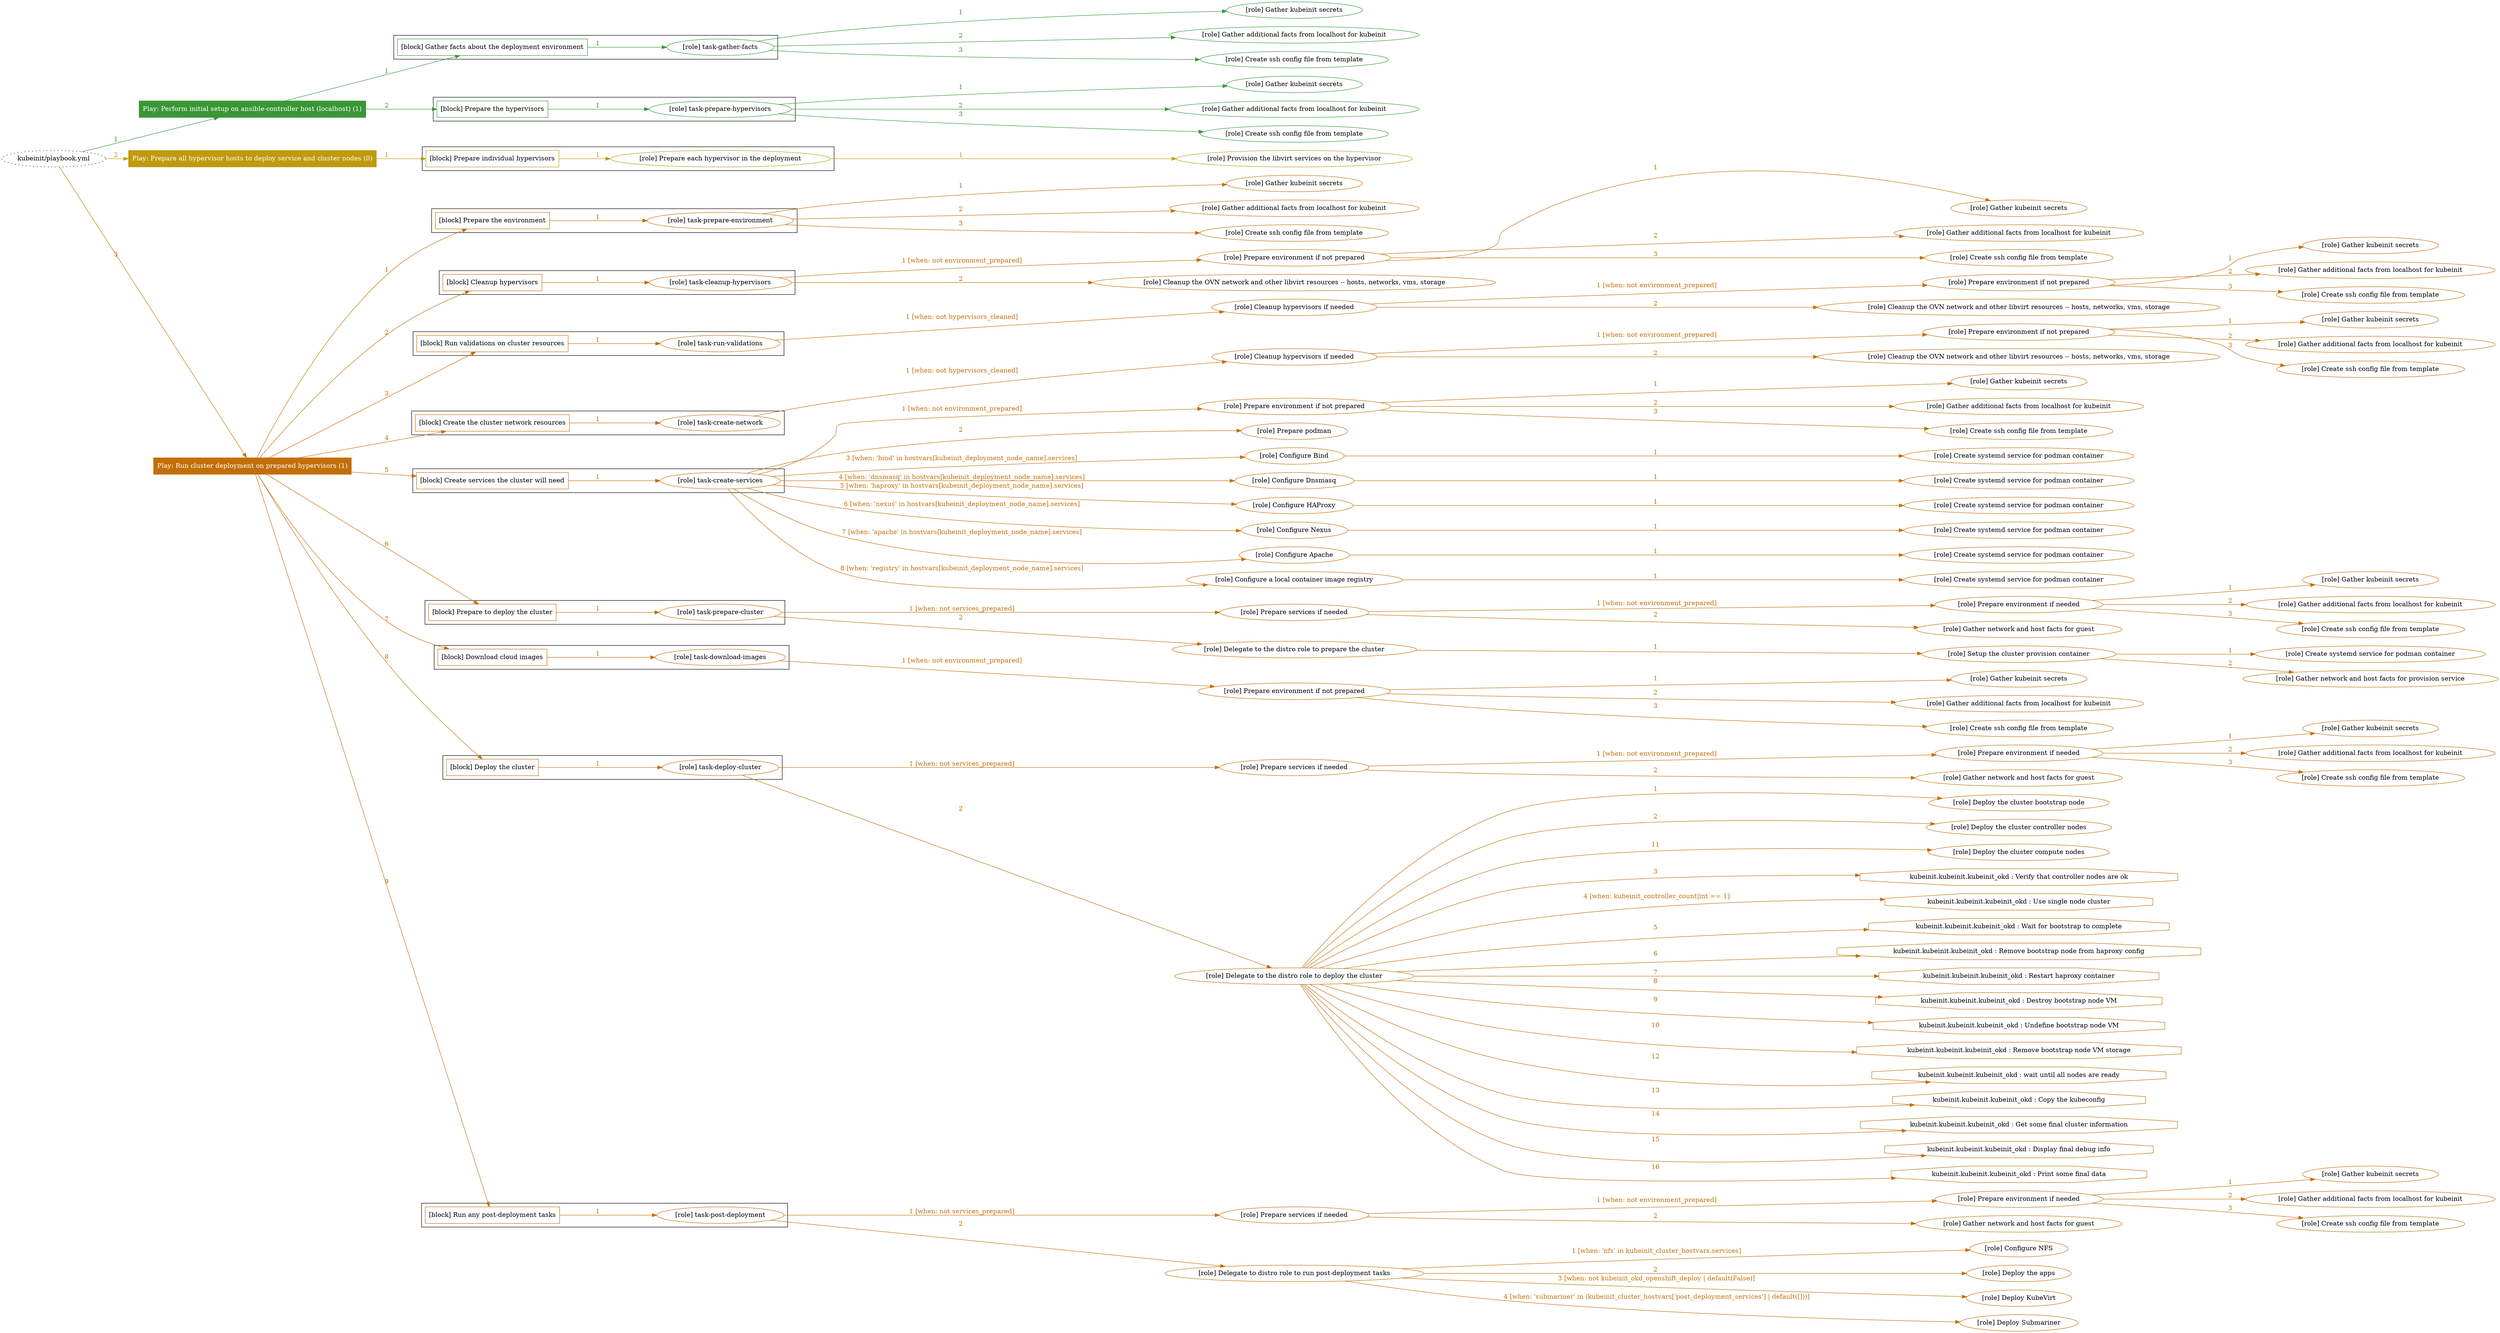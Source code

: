 digraph {
	graph [concentrate=true ordering=in rankdir=LR ratio=fill]
	edge [esep=5 sep=10]
	"kubeinit/playbook.yml" [id=root_node style=dotted]
	play_154b5331 [label="Play: Perform initial setup on ansible-controller host (localhost) (1)" color="#399735" fontcolor="#ffffff" id=play_154b5331 shape=box style=filled tooltip=localhost]
	"kubeinit/playbook.yml" -> play_154b5331 [label="1 " color="#399735" fontcolor="#399735" id=edge_661251f1 labeltooltip="1 " tooltip="1 "]
	subgraph "Gather kubeinit secrets" {
		role_9f064bcd [label="[role] Gather kubeinit secrets" color="#399735" id=role_9f064bcd tooltip="Gather kubeinit secrets"]
	}
	subgraph "Gather additional facts from localhost for kubeinit" {
		role_58bcc394 [label="[role] Gather additional facts from localhost for kubeinit" color="#399735" id=role_58bcc394 tooltip="Gather additional facts from localhost for kubeinit"]
	}
	subgraph "Create ssh config file from template" {
		role_d3aae41d [label="[role] Create ssh config file from template" color="#399735" id=role_d3aae41d tooltip="Create ssh config file from template"]
	}
	subgraph "task-gather-facts" {
		role_6727c34b [label="[role] task-gather-facts" color="#399735" id=role_6727c34b tooltip="task-gather-facts"]
		role_6727c34b -> role_9f064bcd [label="1 " color="#399735" fontcolor="#399735" id=edge_c4eecb98 labeltooltip="1 " tooltip="1 "]
		role_6727c34b -> role_58bcc394 [label="2 " color="#399735" fontcolor="#399735" id=edge_84a6e81a labeltooltip="2 " tooltip="2 "]
		role_6727c34b -> role_d3aae41d [label="3 " color="#399735" fontcolor="#399735" id=edge_2bb5e2e3 labeltooltip="3 " tooltip="3 "]
	}
	subgraph "Gather kubeinit secrets" {
		role_b484e08b [label="[role] Gather kubeinit secrets" color="#399735" id=role_b484e08b tooltip="Gather kubeinit secrets"]
	}
	subgraph "Gather additional facts from localhost for kubeinit" {
		role_e747de1f [label="[role] Gather additional facts from localhost for kubeinit" color="#399735" id=role_e747de1f tooltip="Gather additional facts from localhost for kubeinit"]
	}
	subgraph "Create ssh config file from template" {
		role_7534e1ee [label="[role] Create ssh config file from template" color="#399735" id=role_7534e1ee tooltip="Create ssh config file from template"]
	}
	subgraph "task-prepare-hypervisors" {
		role_6ac4c4c7 [label="[role] task-prepare-hypervisors" color="#399735" id=role_6ac4c4c7 tooltip="task-prepare-hypervisors"]
		role_6ac4c4c7 -> role_b484e08b [label="1 " color="#399735" fontcolor="#399735" id=edge_2c793683 labeltooltip="1 " tooltip="1 "]
		role_6ac4c4c7 -> role_e747de1f [label="2 " color="#399735" fontcolor="#399735" id=edge_08be9bc0 labeltooltip="2 " tooltip="2 "]
		role_6ac4c4c7 -> role_7534e1ee [label="3 " color="#399735" fontcolor="#399735" id=edge_5c837218 labeltooltip="3 " tooltip="3 "]
	}
	subgraph "Play: Perform initial setup on ansible-controller host (localhost) (1)" {
		play_154b5331 -> block_9b6f4ca0 [label=1 color="#399735" fontcolor="#399735" id=edge_6aed1202 labeltooltip=1 tooltip=1]
		subgraph cluster_block_9b6f4ca0 {
			block_9b6f4ca0 [label="[block] Gather facts about the deployment environment" color="#399735" id=block_9b6f4ca0 labeltooltip="Gather facts about the deployment environment" shape=box tooltip="Gather facts about the deployment environment"]
			block_9b6f4ca0 -> role_6727c34b [label="1 " color="#399735" fontcolor="#399735" id=edge_a382902b labeltooltip="1 " tooltip="1 "]
		}
		play_154b5331 -> block_af7fcb35 [label=2 color="#399735" fontcolor="#399735" id=edge_01e58305 labeltooltip=2 tooltip=2]
		subgraph cluster_block_af7fcb35 {
			block_af7fcb35 [label="[block] Prepare the hypervisors" color="#399735" id=block_af7fcb35 labeltooltip="Prepare the hypervisors" shape=box tooltip="Prepare the hypervisors"]
			block_af7fcb35 -> role_6ac4c4c7 [label="1 " color="#399735" fontcolor="#399735" id=edge_07ee4740 labeltooltip="1 " tooltip="1 "]
		}
	}
	play_0673fdc6 [label="Play: Prepare all hypervisor hosts to deploy service and cluster nodes (0)" color="#be9a0e" fontcolor="#ffffff" id=play_0673fdc6 shape=box style=filled tooltip="Play: Prepare all hypervisor hosts to deploy service and cluster nodes (0)"]
	"kubeinit/playbook.yml" -> play_0673fdc6 [label="2 " color="#be9a0e" fontcolor="#be9a0e" id=edge_3628193f labeltooltip="2 " tooltip="2 "]
	subgraph "Provision the libvirt services on the hypervisor" {
		role_8985b171 [label="[role] Provision the libvirt services on the hypervisor" color="#be9a0e" id=role_8985b171 tooltip="Provision the libvirt services on the hypervisor"]
	}
	subgraph "Prepare each hypervisor in the deployment" {
		role_9fefa249 [label="[role] Prepare each hypervisor in the deployment" color="#be9a0e" id=role_9fefa249 tooltip="Prepare each hypervisor in the deployment"]
		role_9fefa249 -> role_8985b171 [label="1 " color="#be9a0e" fontcolor="#be9a0e" id=edge_a5e0ee9a labeltooltip="1 " tooltip="1 "]
	}
	subgraph "Play: Prepare all hypervisor hosts to deploy service and cluster nodes (0)" {
		play_0673fdc6 -> block_5e7a3d06 [label=1 color="#be9a0e" fontcolor="#be9a0e" id=edge_0191508f labeltooltip=1 tooltip=1]
		subgraph cluster_block_5e7a3d06 {
			block_5e7a3d06 [label="[block] Prepare individual hypervisors" color="#be9a0e" id=block_5e7a3d06 labeltooltip="Prepare individual hypervisors" shape=box tooltip="Prepare individual hypervisors"]
			block_5e7a3d06 -> role_9fefa249 [label="1 " color="#be9a0e" fontcolor="#be9a0e" id=edge_23dcc692 labeltooltip="1 " tooltip="1 "]
		}
	}
	play_c9c2cadf [label="Play: Run cluster deployment on prepared hypervisors (1)" color="#c36f09" fontcolor="#ffffff" id=play_c9c2cadf shape=box style=filled tooltip=localhost]
	"kubeinit/playbook.yml" -> play_c9c2cadf [label="3 " color="#c36f09" fontcolor="#c36f09" id=edge_646260c4 labeltooltip="3 " tooltip="3 "]
	subgraph "Gather kubeinit secrets" {
		role_c58cdc47 [label="[role] Gather kubeinit secrets" color="#c36f09" id=role_c58cdc47 tooltip="Gather kubeinit secrets"]
	}
	subgraph "Gather additional facts from localhost for kubeinit" {
		role_0c4a17f5 [label="[role] Gather additional facts from localhost for kubeinit" color="#c36f09" id=role_0c4a17f5 tooltip="Gather additional facts from localhost for kubeinit"]
	}
	subgraph "Create ssh config file from template" {
		role_d04029a3 [label="[role] Create ssh config file from template" color="#c36f09" id=role_d04029a3 tooltip="Create ssh config file from template"]
	}
	subgraph "task-prepare-environment" {
		role_839c0376 [label="[role] task-prepare-environment" color="#c36f09" id=role_839c0376 tooltip="task-prepare-environment"]
		role_839c0376 -> role_c58cdc47 [label="1 " color="#c36f09" fontcolor="#c36f09" id=edge_69e2c0d9 labeltooltip="1 " tooltip="1 "]
		role_839c0376 -> role_0c4a17f5 [label="2 " color="#c36f09" fontcolor="#c36f09" id=edge_a38e78c7 labeltooltip="2 " tooltip="2 "]
		role_839c0376 -> role_d04029a3 [label="3 " color="#c36f09" fontcolor="#c36f09" id=edge_bf438c60 labeltooltip="3 " tooltip="3 "]
	}
	subgraph "Gather kubeinit secrets" {
		role_a73ccfe2 [label="[role] Gather kubeinit secrets" color="#c36f09" id=role_a73ccfe2 tooltip="Gather kubeinit secrets"]
	}
	subgraph "Gather additional facts from localhost for kubeinit" {
		role_71ac32da [label="[role] Gather additional facts from localhost for kubeinit" color="#c36f09" id=role_71ac32da tooltip="Gather additional facts from localhost for kubeinit"]
	}
	subgraph "Create ssh config file from template" {
		role_2d4bb2df [label="[role] Create ssh config file from template" color="#c36f09" id=role_2d4bb2df tooltip="Create ssh config file from template"]
	}
	subgraph "Prepare environment if not prepared" {
		role_9e1e49d4 [label="[role] Prepare environment if not prepared" color="#c36f09" id=role_9e1e49d4 tooltip="Prepare environment if not prepared"]
		role_9e1e49d4 -> role_a73ccfe2 [label="1 " color="#c36f09" fontcolor="#c36f09" id=edge_de618bc9 labeltooltip="1 " tooltip="1 "]
		role_9e1e49d4 -> role_71ac32da [label="2 " color="#c36f09" fontcolor="#c36f09" id=edge_a6511df8 labeltooltip="2 " tooltip="2 "]
		role_9e1e49d4 -> role_2d4bb2df [label="3 " color="#c36f09" fontcolor="#c36f09" id=edge_0f3eaadc labeltooltip="3 " tooltip="3 "]
	}
	subgraph "Cleanup the OVN network and other libvirt resources -- hosts, networks, vms, storage" {
		role_ec225cd4 [label="[role] Cleanup the OVN network and other libvirt resources -- hosts, networks, vms, storage" color="#c36f09" id=role_ec225cd4 tooltip="Cleanup the OVN network and other libvirt resources -- hosts, networks, vms, storage"]
	}
	subgraph "task-cleanup-hypervisors" {
		role_5d3325f4 [label="[role] task-cleanup-hypervisors" color="#c36f09" id=role_5d3325f4 tooltip="task-cleanup-hypervisors"]
		role_5d3325f4 -> role_9e1e49d4 [label="1 [when: not environment_prepared]" color="#c36f09" fontcolor="#c36f09" id=edge_e22a8d95 labeltooltip="1 [when: not environment_prepared]" tooltip="1 [when: not environment_prepared]"]
		role_5d3325f4 -> role_ec225cd4 [label="2 " color="#c36f09" fontcolor="#c36f09" id=edge_86e5f328 labeltooltip="2 " tooltip="2 "]
	}
	subgraph "Gather kubeinit secrets" {
		role_dd97c805 [label="[role] Gather kubeinit secrets" color="#c36f09" id=role_dd97c805 tooltip="Gather kubeinit secrets"]
	}
	subgraph "Gather additional facts from localhost for kubeinit" {
		role_a5a25554 [label="[role] Gather additional facts from localhost for kubeinit" color="#c36f09" id=role_a5a25554 tooltip="Gather additional facts from localhost for kubeinit"]
	}
	subgraph "Create ssh config file from template" {
		role_3e979c0a [label="[role] Create ssh config file from template" color="#c36f09" id=role_3e979c0a tooltip="Create ssh config file from template"]
	}
	subgraph "Prepare environment if not prepared" {
		role_527a567e [label="[role] Prepare environment if not prepared" color="#c36f09" id=role_527a567e tooltip="Prepare environment if not prepared"]
		role_527a567e -> role_dd97c805 [label="1 " color="#c36f09" fontcolor="#c36f09" id=edge_5c86d6f6 labeltooltip="1 " tooltip="1 "]
		role_527a567e -> role_a5a25554 [label="2 " color="#c36f09" fontcolor="#c36f09" id=edge_7e559fc0 labeltooltip="2 " tooltip="2 "]
		role_527a567e -> role_3e979c0a [label="3 " color="#c36f09" fontcolor="#c36f09" id=edge_c18c8c61 labeltooltip="3 " tooltip="3 "]
	}
	subgraph "Cleanup the OVN network and other libvirt resources -- hosts, networks, vms, storage" {
		role_14a508f1 [label="[role] Cleanup the OVN network and other libvirt resources -- hosts, networks, vms, storage" color="#c36f09" id=role_14a508f1 tooltip="Cleanup the OVN network and other libvirt resources -- hosts, networks, vms, storage"]
	}
	subgraph "Cleanup hypervisors if needed" {
		role_79a697b7 [label="[role] Cleanup hypervisors if needed" color="#c36f09" id=role_79a697b7 tooltip="Cleanup hypervisors if needed"]
		role_79a697b7 -> role_527a567e [label="1 [when: not environment_prepared]" color="#c36f09" fontcolor="#c36f09" id=edge_c388bf66 labeltooltip="1 [when: not environment_prepared]" tooltip="1 [when: not environment_prepared]"]
		role_79a697b7 -> role_14a508f1 [label="2 " color="#c36f09" fontcolor="#c36f09" id=edge_1b91391a labeltooltip="2 " tooltip="2 "]
	}
	subgraph "task-run-validations" {
		role_7c688957 [label="[role] task-run-validations" color="#c36f09" id=role_7c688957 tooltip="task-run-validations"]
		role_7c688957 -> role_79a697b7 [label="1 [when: not hypervisors_cleaned]" color="#c36f09" fontcolor="#c36f09" id=edge_eb78dc50 labeltooltip="1 [when: not hypervisors_cleaned]" tooltip="1 [when: not hypervisors_cleaned]"]
	}
	subgraph "Gather kubeinit secrets" {
		role_7b21cd96 [label="[role] Gather kubeinit secrets" color="#c36f09" id=role_7b21cd96 tooltip="Gather kubeinit secrets"]
	}
	subgraph "Gather additional facts from localhost for kubeinit" {
		role_26b9803f [label="[role] Gather additional facts from localhost for kubeinit" color="#c36f09" id=role_26b9803f tooltip="Gather additional facts from localhost for kubeinit"]
	}
	subgraph "Create ssh config file from template" {
		role_0ced895b [label="[role] Create ssh config file from template" color="#c36f09" id=role_0ced895b tooltip="Create ssh config file from template"]
	}
	subgraph "Prepare environment if not prepared" {
		role_c8e711e2 [label="[role] Prepare environment if not prepared" color="#c36f09" id=role_c8e711e2 tooltip="Prepare environment if not prepared"]
		role_c8e711e2 -> role_7b21cd96 [label="1 " color="#c36f09" fontcolor="#c36f09" id=edge_955edb12 labeltooltip="1 " tooltip="1 "]
		role_c8e711e2 -> role_26b9803f [label="2 " color="#c36f09" fontcolor="#c36f09" id=edge_ddda450c labeltooltip="2 " tooltip="2 "]
		role_c8e711e2 -> role_0ced895b [label="3 " color="#c36f09" fontcolor="#c36f09" id=edge_6da18a66 labeltooltip="3 " tooltip="3 "]
	}
	subgraph "Cleanup the OVN network and other libvirt resources -- hosts, networks, vms, storage" {
		role_ef1ffb74 [label="[role] Cleanup the OVN network and other libvirt resources -- hosts, networks, vms, storage" color="#c36f09" id=role_ef1ffb74 tooltip="Cleanup the OVN network and other libvirt resources -- hosts, networks, vms, storage"]
	}
	subgraph "Cleanup hypervisors if needed" {
		role_05e005d4 [label="[role] Cleanup hypervisors if needed" color="#c36f09" id=role_05e005d4 tooltip="Cleanup hypervisors if needed"]
		role_05e005d4 -> role_c8e711e2 [label="1 [when: not environment_prepared]" color="#c36f09" fontcolor="#c36f09" id=edge_899c9a29 labeltooltip="1 [when: not environment_prepared]" tooltip="1 [when: not environment_prepared]"]
		role_05e005d4 -> role_ef1ffb74 [label="2 " color="#c36f09" fontcolor="#c36f09" id=edge_a7599e33 labeltooltip="2 " tooltip="2 "]
	}
	subgraph "task-create-network" {
		role_0760587b [label="[role] task-create-network" color="#c36f09" id=role_0760587b tooltip="task-create-network"]
		role_0760587b -> role_05e005d4 [label="1 [when: not hypervisors_cleaned]" color="#c36f09" fontcolor="#c36f09" id=edge_73e5d5eb labeltooltip="1 [when: not hypervisors_cleaned]" tooltip="1 [when: not hypervisors_cleaned]"]
	}
	subgraph "Gather kubeinit secrets" {
		role_8dfc2df9 [label="[role] Gather kubeinit secrets" color="#c36f09" id=role_8dfc2df9 tooltip="Gather kubeinit secrets"]
	}
	subgraph "Gather additional facts from localhost for kubeinit" {
		role_937875b8 [label="[role] Gather additional facts from localhost for kubeinit" color="#c36f09" id=role_937875b8 tooltip="Gather additional facts from localhost for kubeinit"]
	}
	subgraph "Create ssh config file from template" {
		role_8d7c34bd [label="[role] Create ssh config file from template" color="#c36f09" id=role_8d7c34bd tooltip="Create ssh config file from template"]
	}
	subgraph "Prepare environment if not prepared" {
		role_cbae7bbf [label="[role] Prepare environment if not prepared" color="#c36f09" id=role_cbae7bbf tooltip="Prepare environment if not prepared"]
		role_cbae7bbf -> role_8dfc2df9 [label="1 " color="#c36f09" fontcolor="#c36f09" id=edge_559c33a2 labeltooltip="1 " tooltip="1 "]
		role_cbae7bbf -> role_937875b8 [label="2 " color="#c36f09" fontcolor="#c36f09" id=edge_a262e9e4 labeltooltip="2 " tooltip="2 "]
		role_cbae7bbf -> role_8d7c34bd [label="3 " color="#c36f09" fontcolor="#c36f09" id=edge_caad3cbb labeltooltip="3 " tooltip="3 "]
	}
	subgraph "Prepare podman" {
		role_d543e884 [label="[role] Prepare podman" color="#c36f09" id=role_d543e884 tooltip="Prepare podman"]
	}
	subgraph "Create systemd service for podman container" {
		role_2e687154 [label="[role] Create systemd service for podman container" color="#c36f09" id=role_2e687154 tooltip="Create systemd service for podman container"]
	}
	subgraph "Configure Bind" {
		role_370d62b5 [label="[role] Configure Bind" color="#c36f09" id=role_370d62b5 tooltip="Configure Bind"]
		role_370d62b5 -> role_2e687154 [label="1 " color="#c36f09" fontcolor="#c36f09" id=edge_2b7f5737 labeltooltip="1 " tooltip="1 "]
	}
	subgraph "Create systemd service for podman container" {
		role_36c056cf [label="[role] Create systemd service for podman container" color="#c36f09" id=role_36c056cf tooltip="Create systemd service for podman container"]
	}
	subgraph "Configure Dnsmasq" {
		role_67298310 [label="[role] Configure Dnsmasq" color="#c36f09" id=role_67298310 tooltip="Configure Dnsmasq"]
		role_67298310 -> role_36c056cf [label="1 " color="#c36f09" fontcolor="#c36f09" id=edge_33955ca5 labeltooltip="1 " tooltip="1 "]
	}
	subgraph "Create systemd service for podman container" {
		role_44bea7cd [label="[role] Create systemd service for podman container" color="#c36f09" id=role_44bea7cd tooltip="Create systemd service for podman container"]
	}
	subgraph "Configure HAProxy" {
		role_85bd75a1 [label="[role] Configure HAProxy" color="#c36f09" id=role_85bd75a1 tooltip="Configure HAProxy"]
		role_85bd75a1 -> role_44bea7cd [label="1 " color="#c36f09" fontcolor="#c36f09" id=edge_d3feccbd labeltooltip="1 " tooltip="1 "]
	}
	subgraph "Create systemd service for podman container" {
		role_9a772fad [label="[role] Create systemd service for podman container" color="#c36f09" id=role_9a772fad tooltip="Create systemd service for podman container"]
	}
	subgraph "Configure Nexus" {
		role_ad473e79 [label="[role] Configure Nexus" color="#c36f09" id=role_ad473e79 tooltip="Configure Nexus"]
		role_ad473e79 -> role_9a772fad [label="1 " color="#c36f09" fontcolor="#c36f09" id=edge_b956839b labeltooltip="1 " tooltip="1 "]
	}
	subgraph "Create systemd service for podman container" {
		role_fa1f4f07 [label="[role] Create systemd service for podman container" color="#c36f09" id=role_fa1f4f07 tooltip="Create systemd service for podman container"]
	}
	subgraph "Configure Apache" {
		role_3acba54b [label="[role] Configure Apache" color="#c36f09" id=role_3acba54b tooltip="Configure Apache"]
		role_3acba54b -> role_fa1f4f07 [label="1 " color="#c36f09" fontcolor="#c36f09" id=edge_0cba52bf labeltooltip="1 " tooltip="1 "]
	}
	subgraph "Create systemd service for podman container" {
		role_59856bdb [label="[role] Create systemd service for podman container" color="#c36f09" id=role_59856bdb tooltip="Create systemd service for podman container"]
	}
	subgraph "Configure a local container image registry" {
		role_213885bf [label="[role] Configure a local container image registry" color="#c36f09" id=role_213885bf tooltip="Configure a local container image registry"]
		role_213885bf -> role_59856bdb [label="1 " color="#c36f09" fontcolor="#c36f09" id=edge_26d9ad33 labeltooltip="1 " tooltip="1 "]
	}
	subgraph "task-create-services" {
		role_723302d6 [label="[role] task-create-services" color="#c36f09" id=role_723302d6 tooltip="task-create-services"]
		role_723302d6 -> role_cbae7bbf [label="1 [when: not environment_prepared]" color="#c36f09" fontcolor="#c36f09" id=edge_1ef785ab labeltooltip="1 [when: not environment_prepared]" tooltip="1 [when: not environment_prepared]"]
		role_723302d6 -> role_d543e884 [label="2 " color="#c36f09" fontcolor="#c36f09" id=edge_04515515 labeltooltip="2 " tooltip="2 "]
		role_723302d6 -> role_370d62b5 [label="3 [when: 'bind' in hostvars[kubeinit_deployment_node_name].services]" color="#c36f09" fontcolor="#c36f09" id=edge_45338c60 labeltooltip="3 [when: 'bind' in hostvars[kubeinit_deployment_node_name].services]" tooltip="3 [when: 'bind' in hostvars[kubeinit_deployment_node_name].services]"]
		role_723302d6 -> role_67298310 [label="4 [when: 'dnsmasq' in hostvars[kubeinit_deployment_node_name].services]" color="#c36f09" fontcolor="#c36f09" id=edge_309db3ed labeltooltip="4 [when: 'dnsmasq' in hostvars[kubeinit_deployment_node_name].services]" tooltip="4 [when: 'dnsmasq' in hostvars[kubeinit_deployment_node_name].services]"]
		role_723302d6 -> role_85bd75a1 [label="5 [when: 'haproxy' in hostvars[kubeinit_deployment_node_name].services]" color="#c36f09" fontcolor="#c36f09" id=edge_7ad66bcd labeltooltip="5 [when: 'haproxy' in hostvars[kubeinit_deployment_node_name].services]" tooltip="5 [when: 'haproxy' in hostvars[kubeinit_deployment_node_name].services]"]
		role_723302d6 -> role_ad473e79 [label="6 [when: 'nexus' in hostvars[kubeinit_deployment_node_name].services]" color="#c36f09" fontcolor="#c36f09" id=edge_ab1ac395 labeltooltip="6 [when: 'nexus' in hostvars[kubeinit_deployment_node_name].services]" tooltip="6 [when: 'nexus' in hostvars[kubeinit_deployment_node_name].services]"]
		role_723302d6 -> role_3acba54b [label="7 [when: 'apache' in hostvars[kubeinit_deployment_node_name].services]" color="#c36f09" fontcolor="#c36f09" id=edge_17741eb5 labeltooltip="7 [when: 'apache' in hostvars[kubeinit_deployment_node_name].services]" tooltip="7 [when: 'apache' in hostvars[kubeinit_deployment_node_name].services]"]
		role_723302d6 -> role_213885bf [label="8 [when: 'registry' in hostvars[kubeinit_deployment_node_name].services]" color="#c36f09" fontcolor="#c36f09" id=edge_8e2a15f7 labeltooltip="8 [when: 'registry' in hostvars[kubeinit_deployment_node_name].services]" tooltip="8 [when: 'registry' in hostvars[kubeinit_deployment_node_name].services]"]
	}
	subgraph "Gather kubeinit secrets" {
		role_6950e75b [label="[role] Gather kubeinit secrets" color="#c36f09" id=role_6950e75b tooltip="Gather kubeinit secrets"]
	}
	subgraph "Gather additional facts from localhost for kubeinit" {
		role_949cb952 [label="[role] Gather additional facts from localhost for kubeinit" color="#c36f09" id=role_949cb952 tooltip="Gather additional facts from localhost for kubeinit"]
	}
	subgraph "Create ssh config file from template" {
		role_706544ad [label="[role] Create ssh config file from template" color="#c36f09" id=role_706544ad tooltip="Create ssh config file from template"]
	}
	subgraph "Prepare environment if needed" {
		role_af4db108 [label="[role] Prepare environment if needed" color="#c36f09" id=role_af4db108 tooltip="Prepare environment if needed"]
		role_af4db108 -> role_6950e75b [label="1 " color="#c36f09" fontcolor="#c36f09" id=edge_429c1bb6 labeltooltip="1 " tooltip="1 "]
		role_af4db108 -> role_949cb952 [label="2 " color="#c36f09" fontcolor="#c36f09" id=edge_09b9a788 labeltooltip="2 " tooltip="2 "]
		role_af4db108 -> role_706544ad [label="3 " color="#c36f09" fontcolor="#c36f09" id=edge_32e2ab77 labeltooltip="3 " tooltip="3 "]
	}
	subgraph "Gather network and host facts for guest" {
		role_f86b36a8 [label="[role] Gather network and host facts for guest" color="#c36f09" id=role_f86b36a8 tooltip="Gather network and host facts for guest"]
	}
	subgraph "Prepare services if needed" {
		role_5588ac79 [label="[role] Prepare services if needed" color="#c36f09" id=role_5588ac79 tooltip="Prepare services if needed"]
		role_5588ac79 -> role_af4db108 [label="1 [when: not environment_prepared]" color="#c36f09" fontcolor="#c36f09" id=edge_5946d614 labeltooltip="1 [when: not environment_prepared]" tooltip="1 [when: not environment_prepared]"]
		role_5588ac79 -> role_f86b36a8 [label="2 " color="#c36f09" fontcolor="#c36f09" id=edge_eee8fee3 labeltooltip="2 " tooltip="2 "]
	}
	subgraph "Create systemd service for podman container" {
		role_261f00a8 [label="[role] Create systemd service for podman container" color="#c36f09" id=role_261f00a8 tooltip="Create systemd service for podman container"]
	}
	subgraph "Gather network and host facts for provision service" {
		role_851d1f6e [label="[role] Gather network and host facts for provision service" color="#c36f09" id=role_851d1f6e tooltip="Gather network and host facts for provision service"]
	}
	subgraph "Setup the cluster provision container" {
		role_839515a8 [label="[role] Setup the cluster provision container" color="#c36f09" id=role_839515a8 tooltip="Setup the cluster provision container"]
		role_839515a8 -> role_261f00a8 [label="1 " color="#c36f09" fontcolor="#c36f09" id=edge_0a4f5b7b labeltooltip="1 " tooltip="1 "]
		role_839515a8 -> role_851d1f6e [label="2 " color="#c36f09" fontcolor="#c36f09" id=edge_6b73cfe2 labeltooltip="2 " tooltip="2 "]
	}
	subgraph "Delegate to the distro role to prepare the cluster" {
		role_133308bb [label="[role] Delegate to the distro role to prepare the cluster" color="#c36f09" id=role_133308bb tooltip="Delegate to the distro role to prepare the cluster"]
		role_133308bb -> role_839515a8 [label="1 " color="#c36f09" fontcolor="#c36f09" id=edge_d10e9e9c labeltooltip="1 " tooltip="1 "]
	}
	subgraph "task-prepare-cluster" {
		role_cc4cc3cd [label="[role] task-prepare-cluster" color="#c36f09" id=role_cc4cc3cd tooltip="task-prepare-cluster"]
		role_cc4cc3cd -> role_5588ac79 [label="1 [when: not services_prepared]" color="#c36f09" fontcolor="#c36f09" id=edge_7775b37d labeltooltip="1 [when: not services_prepared]" tooltip="1 [when: not services_prepared]"]
		role_cc4cc3cd -> role_133308bb [label="2 " color="#c36f09" fontcolor="#c36f09" id=edge_d1f903b8 labeltooltip="2 " tooltip="2 "]
	}
	subgraph "Gather kubeinit secrets" {
		role_acb7a780 [label="[role] Gather kubeinit secrets" color="#c36f09" id=role_acb7a780 tooltip="Gather kubeinit secrets"]
	}
	subgraph "Gather additional facts from localhost for kubeinit" {
		role_d275abff [label="[role] Gather additional facts from localhost for kubeinit" color="#c36f09" id=role_d275abff tooltip="Gather additional facts from localhost for kubeinit"]
	}
	subgraph "Create ssh config file from template" {
		role_0f1619f1 [label="[role] Create ssh config file from template" color="#c36f09" id=role_0f1619f1 tooltip="Create ssh config file from template"]
	}
	subgraph "Prepare environment if not prepared" {
		role_1f867a02 [label="[role] Prepare environment if not prepared" color="#c36f09" id=role_1f867a02 tooltip="Prepare environment if not prepared"]
		role_1f867a02 -> role_acb7a780 [label="1 " color="#c36f09" fontcolor="#c36f09" id=edge_722d4cc3 labeltooltip="1 " tooltip="1 "]
		role_1f867a02 -> role_d275abff [label="2 " color="#c36f09" fontcolor="#c36f09" id=edge_5104646b labeltooltip="2 " tooltip="2 "]
		role_1f867a02 -> role_0f1619f1 [label="3 " color="#c36f09" fontcolor="#c36f09" id=edge_5239e454 labeltooltip="3 " tooltip="3 "]
	}
	subgraph "task-download-images" {
		role_bd6a6001 [label="[role] task-download-images" color="#c36f09" id=role_bd6a6001 tooltip="task-download-images"]
		role_bd6a6001 -> role_1f867a02 [label="1 [when: not environment_prepared]" color="#c36f09" fontcolor="#c36f09" id=edge_736e3e28 labeltooltip="1 [when: not environment_prepared]" tooltip="1 [when: not environment_prepared]"]
	}
	subgraph "Gather kubeinit secrets" {
		role_ac7e3c82 [label="[role] Gather kubeinit secrets" color="#c36f09" id=role_ac7e3c82 tooltip="Gather kubeinit secrets"]
	}
	subgraph "Gather additional facts from localhost for kubeinit" {
		role_59f7e052 [label="[role] Gather additional facts from localhost for kubeinit" color="#c36f09" id=role_59f7e052 tooltip="Gather additional facts from localhost for kubeinit"]
	}
	subgraph "Create ssh config file from template" {
		role_fc815bcb [label="[role] Create ssh config file from template" color="#c36f09" id=role_fc815bcb tooltip="Create ssh config file from template"]
	}
	subgraph "Prepare environment if needed" {
		role_83f189e5 [label="[role] Prepare environment if needed" color="#c36f09" id=role_83f189e5 tooltip="Prepare environment if needed"]
		role_83f189e5 -> role_ac7e3c82 [label="1 " color="#c36f09" fontcolor="#c36f09" id=edge_1a983bbf labeltooltip="1 " tooltip="1 "]
		role_83f189e5 -> role_59f7e052 [label="2 " color="#c36f09" fontcolor="#c36f09" id=edge_f07175e1 labeltooltip="2 " tooltip="2 "]
		role_83f189e5 -> role_fc815bcb [label="3 " color="#c36f09" fontcolor="#c36f09" id=edge_fbc1b9c7 labeltooltip="3 " tooltip="3 "]
	}
	subgraph "Gather network and host facts for guest" {
		role_5b748e9b [label="[role] Gather network and host facts for guest" color="#c36f09" id=role_5b748e9b tooltip="Gather network and host facts for guest"]
	}
	subgraph "Prepare services if needed" {
		role_08663cd3 [label="[role] Prepare services if needed" color="#c36f09" id=role_08663cd3 tooltip="Prepare services if needed"]
		role_08663cd3 -> role_83f189e5 [label="1 [when: not environment_prepared]" color="#c36f09" fontcolor="#c36f09" id=edge_34ec7316 labeltooltip="1 [when: not environment_prepared]" tooltip="1 [when: not environment_prepared]"]
		role_08663cd3 -> role_5b748e9b [label="2 " color="#c36f09" fontcolor="#c36f09" id=edge_a08bc255 labeltooltip="2 " tooltip="2 "]
	}
	subgraph "Deploy the cluster bootstrap node" {
		role_1197071a [label="[role] Deploy the cluster bootstrap node" color="#c36f09" id=role_1197071a tooltip="Deploy the cluster bootstrap node"]
	}
	subgraph "Deploy the cluster controller nodes" {
		role_a8060fe4 [label="[role] Deploy the cluster controller nodes" color="#c36f09" id=role_a8060fe4 tooltip="Deploy the cluster controller nodes"]
	}
	subgraph "Deploy the cluster compute nodes" {
		role_4247097e [label="[role] Deploy the cluster compute nodes" color="#c36f09" id=role_4247097e tooltip="Deploy the cluster compute nodes"]
	}
	subgraph "Delegate to the distro role to deploy the cluster" {
		role_d8845a89 [label="[role] Delegate to the distro role to deploy the cluster" color="#c36f09" id=role_d8845a89 tooltip="Delegate to the distro role to deploy the cluster"]
		role_d8845a89 -> role_1197071a [label="1 " color="#c36f09" fontcolor="#c36f09" id=edge_f0693e90 labeltooltip="1 " tooltip="1 "]
		role_d8845a89 -> role_a8060fe4 [label="2 " color="#c36f09" fontcolor="#c36f09" id=edge_0576f26a labeltooltip="2 " tooltip="2 "]
		task_351bc67b [label="kubeinit.kubeinit.kubeinit_okd : Verify that controller nodes are ok" color="#c36f09" id=task_351bc67b shape=octagon tooltip="kubeinit.kubeinit.kubeinit_okd : Verify that controller nodes are ok"]
		role_d8845a89 -> task_351bc67b [label="3 " color="#c36f09" fontcolor="#c36f09" id=edge_a1d97def labeltooltip="3 " tooltip="3 "]
		task_4a2cbafc [label="kubeinit.kubeinit.kubeinit_okd : Use single node cluster" color="#c36f09" id=task_4a2cbafc shape=octagon tooltip="kubeinit.kubeinit.kubeinit_okd : Use single node cluster"]
		role_d8845a89 -> task_4a2cbafc [label="4 [when: kubeinit_controller_count|int == 1]" color="#c36f09" fontcolor="#c36f09" id=edge_c99a0094 labeltooltip="4 [when: kubeinit_controller_count|int == 1]" tooltip="4 [when: kubeinit_controller_count|int == 1]"]
		task_3223962e [label="kubeinit.kubeinit.kubeinit_okd : Wait for bootstrap to complete" color="#c36f09" id=task_3223962e shape=octagon tooltip="kubeinit.kubeinit.kubeinit_okd : Wait for bootstrap to complete"]
		role_d8845a89 -> task_3223962e [label="5 " color="#c36f09" fontcolor="#c36f09" id=edge_f6b51fa4 labeltooltip="5 " tooltip="5 "]
		task_ff8f7955 [label="kubeinit.kubeinit.kubeinit_okd : Remove bootstrap node from haproxy config" color="#c36f09" id=task_ff8f7955 shape=octagon tooltip="kubeinit.kubeinit.kubeinit_okd : Remove bootstrap node from haproxy config"]
		role_d8845a89 -> task_ff8f7955 [label="6 " color="#c36f09" fontcolor="#c36f09" id=edge_6358c139 labeltooltip="6 " tooltip="6 "]
		task_0d370c3f [label="kubeinit.kubeinit.kubeinit_okd : Restart haproxy container" color="#c36f09" id=task_0d370c3f shape=octagon tooltip="kubeinit.kubeinit.kubeinit_okd : Restart haproxy container"]
		role_d8845a89 -> task_0d370c3f [label="7 " color="#c36f09" fontcolor="#c36f09" id=edge_52a4530b labeltooltip="7 " tooltip="7 "]
		task_47478133 [label="kubeinit.kubeinit.kubeinit_okd : Destroy bootstrap node VM" color="#c36f09" id=task_47478133 shape=octagon tooltip="kubeinit.kubeinit.kubeinit_okd : Destroy bootstrap node VM"]
		role_d8845a89 -> task_47478133 [label="8 " color="#c36f09" fontcolor="#c36f09" id=edge_8041951e labeltooltip="8 " tooltip="8 "]
		task_5a78e8e0 [label="kubeinit.kubeinit.kubeinit_okd : Undefine bootstrap node VM" color="#c36f09" id=task_5a78e8e0 shape=octagon tooltip="kubeinit.kubeinit.kubeinit_okd : Undefine bootstrap node VM"]
		role_d8845a89 -> task_5a78e8e0 [label="9 " color="#c36f09" fontcolor="#c36f09" id=edge_66bf4dee labeltooltip="9 " tooltip="9 "]
		task_cf50ee0d [label="kubeinit.kubeinit.kubeinit_okd : Remove bootstrap node VM storage" color="#c36f09" id=task_cf50ee0d shape=octagon tooltip="kubeinit.kubeinit.kubeinit_okd : Remove bootstrap node VM storage"]
		role_d8845a89 -> task_cf50ee0d [label="10 " color="#c36f09" fontcolor="#c36f09" id=edge_a5d5cb73 labeltooltip="10 " tooltip="10 "]
		role_d8845a89 -> role_4247097e [label="11 " color="#c36f09" fontcolor="#c36f09" id=edge_dbfed163 labeltooltip="11 " tooltip="11 "]
		task_b26a6958 [label="kubeinit.kubeinit.kubeinit_okd : wait until all nodes are ready" color="#c36f09" id=task_b26a6958 shape=octagon tooltip="kubeinit.kubeinit.kubeinit_okd : wait until all nodes are ready"]
		role_d8845a89 -> task_b26a6958 [label="12 " color="#c36f09" fontcolor="#c36f09" id=edge_7a0e478d labeltooltip="12 " tooltip="12 "]
		task_c6b6923c [label="kubeinit.kubeinit.kubeinit_okd : Copy the kubeconfig" color="#c36f09" id=task_c6b6923c shape=octagon tooltip="kubeinit.kubeinit.kubeinit_okd : Copy the kubeconfig"]
		role_d8845a89 -> task_c6b6923c [label="13 " color="#c36f09" fontcolor="#c36f09" id=edge_68faa76d labeltooltip="13 " tooltip="13 "]
		task_b5613cee [label="kubeinit.kubeinit.kubeinit_okd : Get some final cluster information" color="#c36f09" id=task_b5613cee shape=octagon tooltip="kubeinit.kubeinit.kubeinit_okd : Get some final cluster information"]
		role_d8845a89 -> task_b5613cee [label="14 " color="#c36f09" fontcolor="#c36f09" id=edge_60026e2a labeltooltip="14 " tooltip="14 "]
		task_a900fa49 [label="kubeinit.kubeinit.kubeinit_okd : Display final debug info" color="#c36f09" id=task_a900fa49 shape=octagon tooltip="kubeinit.kubeinit.kubeinit_okd : Display final debug info"]
		role_d8845a89 -> task_a900fa49 [label="15 " color="#c36f09" fontcolor="#c36f09" id=edge_4d99bc9c labeltooltip="15 " tooltip="15 "]
		task_0403436c [label="kubeinit.kubeinit.kubeinit_okd : Print some final data" color="#c36f09" id=task_0403436c shape=octagon tooltip="kubeinit.kubeinit.kubeinit_okd : Print some final data"]
		role_d8845a89 -> task_0403436c [label="16 " color="#c36f09" fontcolor="#c36f09" id=edge_aaa4cc57 labeltooltip="16 " tooltip="16 "]
	}
	subgraph "task-deploy-cluster" {
		role_79f69d8c [label="[role] task-deploy-cluster" color="#c36f09" id=role_79f69d8c tooltip="task-deploy-cluster"]
		role_79f69d8c -> role_08663cd3 [label="1 [when: not services_prepared]" color="#c36f09" fontcolor="#c36f09" id=edge_f7e792de labeltooltip="1 [when: not services_prepared]" tooltip="1 [when: not services_prepared]"]
		role_79f69d8c -> role_d8845a89 [label="2 " color="#c36f09" fontcolor="#c36f09" id=edge_73b999c2 labeltooltip="2 " tooltip="2 "]
	}
	subgraph "Gather kubeinit secrets" {
		role_a36c0d48 [label="[role] Gather kubeinit secrets" color="#c36f09" id=role_a36c0d48 tooltip="Gather kubeinit secrets"]
	}
	subgraph "Gather additional facts from localhost for kubeinit" {
		role_6ab3ff43 [label="[role] Gather additional facts from localhost for kubeinit" color="#c36f09" id=role_6ab3ff43 tooltip="Gather additional facts from localhost for kubeinit"]
	}
	subgraph "Create ssh config file from template" {
		role_b21e6093 [label="[role] Create ssh config file from template" color="#c36f09" id=role_b21e6093 tooltip="Create ssh config file from template"]
	}
	subgraph "Prepare environment if needed" {
		role_27f50f44 [label="[role] Prepare environment if needed" color="#c36f09" id=role_27f50f44 tooltip="Prepare environment if needed"]
		role_27f50f44 -> role_a36c0d48 [label="1 " color="#c36f09" fontcolor="#c36f09" id=edge_18fce5d5 labeltooltip="1 " tooltip="1 "]
		role_27f50f44 -> role_6ab3ff43 [label="2 " color="#c36f09" fontcolor="#c36f09" id=edge_f2f1325c labeltooltip="2 " tooltip="2 "]
		role_27f50f44 -> role_b21e6093 [label="3 " color="#c36f09" fontcolor="#c36f09" id=edge_ebb33306 labeltooltip="3 " tooltip="3 "]
	}
	subgraph "Gather network and host facts for guest" {
		role_91723e0e [label="[role] Gather network and host facts for guest" color="#c36f09" id=role_91723e0e tooltip="Gather network and host facts for guest"]
	}
	subgraph "Prepare services if needed" {
		role_493a3c22 [label="[role] Prepare services if needed" color="#c36f09" id=role_493a3c22 tooltip="Prepare services if needed"]
		role_493a3c22 -> role_27f50f44 [label="1 [when: not environment_prepared]" color="#c36f09" fontcolor="#c36f09" id=edge_2295126f labeltooltip="1 [when: not environment_prepared]" tooltip="1 [when: not environment_prepared]"]
		role_493a3c22 -> role_91723e0e [label="2 " color="#c36f09" fontcolor="#c36f09" id=edge_4c52dca2 labeltooltip="2 " tooltip="2 "]
	}
	subgraph "Configure NFS" {
		role_ec4d8b22 [label="[role] Configure NFS" color="#c36f09" id=role_ec4d8b22 tooltip="Configure NFS"]
	}
	subgraph "Deploy the apps" {
		role_6cf2985b [label="[role] Deploy the apps" color="#c36f09" id=role_6cf2985b tooltip="Deploy the apps"]
	}
	subgraph "Deploy KubeVirt" {
		role_70b1c20b [label="[role] Deploy KubeVirt" color="#c36f09" id=role_70b1c20b tooltip="Deploy KubeVirt"]
	}
	subgraph "Deploy Submariner" {
		role_dcff52ae [label="[role] Deploy Submariner" color="#c36f09" id=role_dcff52ae tooltip="Deploy Submariner"]
	}
	subgraph "Delegate to distro role to run post-deployment tasks" {
		role_65bae5e9 [label="[role] Delegate to distro role to run post-deployment tasks" color="#c36f09" id=role_65bae5e9 tooltip="Delegate to distro role to run post-deployment tasks"]
		role_65bae5e9 -> role_ec4d8b22 [label="1 [when: 'nfs' in kubeinit_cluster_hostvars.services]" color="#c36f09" fontcolor="#c36f09" id=edge_cb48f73b labeltooltip="1 [when: 'nfs' in kubeinit_cluster_hostvars.services]" tooltip="1 [when: 'nfs' in kubeinit_cluster_hostvars.services]"]
		role_65bae5e9 -> role_6cf2985b [label="2 " color="#c36f09" fontcolor="#c36f09" id=edge_aecee90e labeltooltip="2 " tooltip="2 "]
		role_65bae5e9 -> role_70b1c20b [label="3 [when: not kubeinit_okd_openshift_deploy | default(False)]" color="#c36f09" fontcolor="#c36f09" id=edge_6c4a2f62 labeltooltip="3 [when: not kubeinit_okd_openshift_deploy | default(False)]" tooltip="3 [when: not kubeinit_okd_openshift_deploy | default(False)]"]
		role_65bae5e9 -> role_dcff52ae [label="4 [when: 'submariner' in (kubeinit_cluster_hostvars['post_deployment_services'] | default([]))]" color="#c36f09" fontcolor="#c36f09" id=edge_ae662de6 labeltooltip="4 [when: 'submariner' in (kubeinit_cluster_hostvars['post_deployment_services'] | default([]))]" tooltip="4 [when: 'submariner' in (kubeinit_cluster_hostvars['post_deployment_services'] | default([]))]"]
	}
	subgraph "task-post-deployment" {
		role_25a5a20c [label="[role] task-post-deployment" color="#c36f09" id=role_25a5a20c tooltip="task-post-deployment"]
		role_25a5a20c -> role_493a3c22 [label="1 [when: not services_prepared]" color="#c36f09" fontcolor="#c36f09" id=edge_8da2faad labeltooltip="1 [when: not services_prepared]" tooltip="1 [when: not services_prepared]"]
		role_25a5a20c -> role_65bae5e9 [label="2 " color="#c36f09" fontcolor="#c36f09" id=edge_3f0a805c labeltooltip="2 " tooltip="2 "]
	}
	subgraph "Play: Run cluster deployment on prepared hypervisors (1)" {
		play_c9c2cadf -> block_cc8be580 [label=1 color="#c36f09" fontcolor="#c36f09" id=edge_d2fed425 labeltooltip=1 tooltip=1]
		subgraph cluster_block_cc8be580 {
			block_cc8be580 [label="[block] Prepare the environment" color="#c36f09" id=block_cc8be580 labeltooltip="Prepare the environment" shape=box tooltip="Prepare the environment"]
			block_cc8be580 -> role_839c0376 [label="1 " color="#c36f09" fontcolor="#c36f09" id=edge_18a1171c labeltooltip="1 " tooltip="1 "]
		}
		play_c9c2cadf -> block_2734b07c [label=2 color="#c36f09" fontcolor="#c36f09" id=edge_c6cf5bd5 labeltooltip=2 tooltip=2]
		subgraph cluster_block_2734b07c {
			block_2734b07c [label="[block] Cleanup hypervisors" color="#c36f09" id=block_2734b07c labeltooltip="Cleanup hypervisors" shape=box tooltip="Cleanup hypervisors"]
			block_2734b07c -> role_5d3325f4 [label="1 " color="#c36f09" fontcolor="#c36f09" id=edge_da2794fa labeltooltip="1 " tooltip="1 "]
		}
		play_c9c2cadf -> block_07540f9c [label=3 color="#c36f09" fontcolor="#c36f09" id=edge_38f9e6f7 labeltooltip=3 tooltip=3]
		subgraph cluster_block_07540f9c {
			block_07540f9c [label="[block] Run validations on cluster resources" color="#c36f09" id=block_07540f9c labeltooltip="Run validations on cluster resources" shape=box tooltip="Run validations on cluster resources"]
			block_07540f9c -> role_7c688957 [label="1 " color="#c36f09" fontcolor="#c36f09" id=edge_c56ec618 labeltooltip="1 " tooltip="1 "]
		}
		play_c9c2cadf -> block_ced33971 [label=4 color="#c36f09" fontcolor="#c36f09" id=edge_88154de1 labeltooltip=4 tooltip=4]
		subgraph cluster_block_ced33971 {
			block_ced33971 [label="[block] Create the cluster network resources" color="#c36f09" id=block_ced33971 labeltooltip="Create the cluster network resources" shape=box tooltip="Create the cluster network resources"]
			block_ced33971 -> role_0760587b [label="1 " color="#c36f09" fontcolor="#c36f09" id=edge_142dd37a labeltooltip="1 " tooltip="1 "]
		}
		play_c9c2cadf -> block_a51b7116 [label=5 color="#c36f09" fontcolor="#c36f09" id=edge_3602c124 labeltooltip=5 tooltip=5]
		subgraph cluster_block_a51b7116 {
			block_a51b7116 [label="[block] Create services the cluster will need" color="#c36f09" id=block_a51b7116 labeltooltip="Create services the cluster will need" shape=box tooltip="Create services the cluster will need"]
			block_a51b7116 -> role_723302d6 [label="1 " color="#c36f09" fontcolor="#c36f09" id=edge_ccff3b8c labeltooltip="1 " tooltip="1 "]
		}
		play_c9c2cadf -> block_659753b6 [label=6 color="#c36f09" fontcolor="#c36f09" id=edge_bc57900f labeltooltip=6 tooltip=6]
		subgraph cluster_block_659753b6 {
			block_659753b6 [label="[block] Prepare to deploy the cluster" color="#c36f09" id=block_659753b6 labeltooltip="Prepare to deploy the cluster" shape=box tooltip="Prepare to deploy the cluster"]
			block_659753b6 -> role_cc4cc3cd [label="1 " color="#c36f09" fontcolor="#c36f09" id=edge_6e9d907a labeltooltip="1 " tooltip="1 "]
		}
		play_c9c2cadf -> block_dd36314c [label=7 color="#c36f09" fontcolor="#c36f09" id=edge_0961b57a labeltooltip=7 tooltip=7]
		subgraph cluster_block_dd36314c {
			block_dd36314c [label="[block] Download cloud images" color="#c36f09" id=block_dd36314c labeltooltip="Download cloud images" shape=box tooltip="Download cloud images"]
			block_dd36314c -> role_bd6a6001 [label="1 " color="#c36f09" fontcolor="#c36f09" id=edge_0b718135 labeltooltip="1 " tooltip="1 "]
		}
		play_c9c2cadf -> block_8d2da373 [label=8 color="#c36f09" fontcolor="#c36f09" id=edge_2e9a68c1 labeltooltip=8 tooltip=8]
		subgraph cluster_block_8d2da373 {
			block_8d2da373 [label="[block] Deploy the cluster" color="#c36f09" id=block_8d2da373 labeltooltip="Deploy the cluster" shape=box tooltip="Deploy the cluster"]
			block_8d2da373 -> role_79f69d8c [label="1 " color="#c36f09" fontcolor="#c36f09" id=edge_0d98b776 labeltooltip="1 " tooltip="1 "]
		}
		play_c9c2cadf -> block_6a09f360 [label=9 color="#c36f09" fontcolor="#c36f09" id=edge_13e04c2a labeltooltip=9 tooltip=9]
		subgraph cluster_block_6a09f360 {
			block_6a09f360 [label="[block] Run any post-deployment tasks" color="#c36f09" id=block_6a09f360 labeltooltip="Run any post-deployment tasks" shape=box tooltip="Run any post-deployment tasks"]
			block_6a09f360 -> role_25a5a20c [label="1 " color="#c36f09" fontcolor="#c36f09" id=edge_8c2636db labeltooltip="1 " tooltip="1 "]
		}
	}
}
